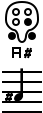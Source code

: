 <?xml version="1.0" encoding="UTF-8"?>
<dia:diagram xmlns:dia="http://www.lysator.liu.se/~alla/dia/">
  <dia:layer name="Segundo Plano" visible="true" active="true">
    <dia:object type="Standard - Beziergon" version="0" id="O0">
      <dia:attribute name="obj_pos">
        <dia:point val="0,-1"/>
      </dia:attribute>
      <dia:attribute name="obj_bb">
        <dia:rectangle val="-0.85,-1.05;0.85,1.05"/>
      </dia:attribute>
      <dia:attribute name="bez_points">
        <dia:point val="0,-1"/>
        <dia:point val="0.8,-1"/>
        <dia:point val="0.8,-0.4"/>
        <dia:point val="0.8,-0.1"/>
        <dia:point val="0.8,0.2"/>
        <dia:point val="0.5,0.4"/>
        <dia:point val="0.4,0.4"/>
        <dia:point val="0.3,0.4"/>
        <dia:point val="0.2,0.6"/>
        <dia:point val="0.2,0.7"/>
        <dia:point val="0.2,0.8"/>
        <dia:point val="0.15,1"/>
        <dia:point val="0,1"/>
        <dia:point val="-0.15,1"/>
        <dia:point val="-0.2,0.8"/>
        <dia:point val="-0.2,0.7"/>
        <dia:point val="-0.2,0.6"/>
        <dia:point val="-0.3,0.4"/>
        <dia:point val="-0.4,0.4"/>
        <dia:point val="-0.5,0.4"/>
        <dia:point val="-0.8,0.2"/>
        <dia:point val="-0.8,-0.1"/>
        <dia:point val="-0.8,-0.4"/>
        <dia:point val="-0.8,-1"/>
      </dia:attribute>
      <dia:attribute name="corner_types">
        <dia:enum val="26590272"/>
        <dia:enum val="0"/>
        <dia:enum val="0"/>
        <dia:enum val="0"/>
        <dia:enum val="0"/>
        <dia:enum val="0"/>
        <dia:enum val="0"/>
        <dia:enum val="0"/>
        <dia:enum val="0"/>
      </dia:attribute>
      <dia:attribute name="show_background">
        <dia:boolean val="true"/>
      </dia:attribute>
    </dia:object>
    <dia:object type="Standard - Ellipse" version="0" id="O1">
      <dia:attribute name="obj_pos">
        <dia:point val="0.15,-0.15"/>
      </dia:attribute>
      <dia:attribute name="obj_bb">
        <dia:rectangle val="0.1,-0.2;0.5,0.2"/>
      </dia:attribute>
      <dia:attribute name="elem_corner">
        <dia:point val="0.15,-0.15"/>
      </dia:attribute>
      <dia:attribute name="elem_width">
        <dia:real val="0.3"/>
      </dia:attribute>
      <dia:attribute name="elem_height">
        <dia:real val="0.3"/>
      </dia:attribute>
      <dia:attribute name="border_width">
        <dia:real val="0.1"/>
      </dia:attribute>
      <dia:attribute name="inner_color">
        <dia:color val="#000000"/>
      </dia:attribute>
    </dia:object>
    <dia:object type="Standard - Ellipse" version="0" id="O2">
      <dia:attribute name="obj_pos">
        <dia:point val="-0.45,-0.15"/>
      </dia:attribute>
      <dia:attribute name="obj_bb">
        <dia:rectangle val="-0.5,-0.2;-0.1,0.2"/>
      </dia:attribute>
      <dia:attribute name="elem_corner">
        <dia:point val="-0.45,-0.15"/>
      </dia:attribute>
      <dia:attribute name="elem_width">
        <dia:real val="0.3"/>
      </dia:attribute>
      <dia:attribute name="elem_height">
        <dia:real val="0.3"/>
      </dia:attribute>
      <dia:attribute name="border_width">
        <dia:real val="0.1"/>
      </dia:attribute>
    </dia:object>
    <dia:object type="Standard - Ellipse" version="0" id="O3">
      <dia:attribute name="obj_pos">
        <dia:point val="0.15,-0.65"/>
      </dia:attribute>
      <dia:attribute name="obj_bb">
        <dia:rectangle val="0.1,-0.7;0.5,-0.3"/>
      </dia:attribute>
      <dia:attribute name="elem_corner">
        <dia:point val="0.15,-0.65"/>
      </dia:attribute>
      <dia:attribute name="elem_width">
        <dia:real val="0.3"/>
      </dia:attribute>
      <dia:attribute name="elem_height">
        <dia:real val="0.3"/>
      </dia:attribute>
      <dia:attribute name="border_width">
        <dia:real val="0.1"/>
      </dia:attribute>
    </dia:object>
    <dia:object type="Standard - Ellipse" version="0" id="O4">
      <dia:attribute name="obj_pos">
        <dia:point val="-0.45,-0.65"/>
      </dia:attribute>
      <dia:attribute name="obj_bb">
        <dia:rectangle val="-0.5,-0.7;-0.1,-0.3"/>
      </dia:attribute>
      <dia:attribute name="elem_corner">
        <dia:point val="-0.45,-0.65"/>
      </dia:attribute>
      <dia:attribute name="elem_width">
        <dia:real val="0.3"/>
      </dia:attribute>
      <dia:attribute name="elem_height">
        <dia:real val="0.3"/>
      </dia:attribute>
      <dia:attribute name="border_width">
        <dia:real val="0.1"/>
      </dia:attribute>
    </dia:object>
    <dia:object type="Standard - Ellipse" version="0" id="O5">
      <dia:attribute name="obj_pos">
        <dia:point val="0.35,0.55"/>
      </dia:attribute>
      <dia:attribute name="obj_bb">
        <dia:rectangle val="0.3,0.5;0.7,0.9"/>
      </dia:attribute>
      <dia:attribute name="elem_corner">
        <dia:point val="0.35,0.55"/>
      </dia:attribute>
      <dia:attribute name="elem_width">
        <dia:real val="0.3"/>
      </dia:attribute>
      <dia:attribute name="elem_height">
        <dia:real val="0.3"/>
      </dia:attribute>
      <dia:attribute name="border_width">
        <dia:real val="0.1"/>
      </dia:attribute>
      <dia:attribute name="inner_color">
        <dia:color val="#000000"/>
      </dia:attribute>
    </dia:object>
    <dia:object type="Standard - Ellipse" version="0" id="O6">
      <dia:attribute name="obj_pos">
        <dia:point val="-0.65,0.55"/>
      </dia:attribute>
      <dia:attribute name="obj_bb">
        <dia:rectangle val="-0.7,0.5;-0.3,0.9"/>
      </dia:attribute>
      <dia:attribute name="elem_corner">
        <dia:point val="-0.65,0.55"/>
      </dia:attribute>
      <dia:attribute name="elem_width">
        <dia:real val="0.3"/>
      </dia:attribute>
      <dia:attribute name="elem_height">
        <dia:real val="0.3"/>
      </dia:attribute>
      <dia:attribute name="border_width">
        <dia:real val="0.1"/>
      </dia:attribute>
      <dia:attribute name="inner_color">
        <dia:color val="#000000"/>
      </dia:attribute>
    </dia:object>
    <dia:group>
      <dia:object type="Standard - Line" version="0" id="O7">
        <dia:attribute name="obj_pos">
          <dia:point val="0.45,1.3"/>
        </dia:attribute>
        <dia:attribute name="obj_bb">
          <dia:rectangle val="0.238,1.238;0.512,1.862"/>
        </dia:attribute>
        <dia:attribute name="conn_endpoints">
          <dia:point val="0.45,1.3"/>
          <dia:point val="0.3,1.8"/>
        </dia:attribute>
        <dia:attribute name="numcp">
          <dia:int val="1"/>
        </dia:attribute>
      </dia:object>
      <dia:object type="Standard - Line" version="0" id="O8">
        <dia:attribute name="obj_pos">
          <dia:point val="0.3,1.3"/>
        </dia:attribute>
        <dia:attribute name="obj_bb">
          <dia:rectangle val="0.088,1.238;0.362,1.862"/>
        </dia:attribute>
        <dia:attribute name="conn_endpoints">
          <dia:point val="0.3,1.3"/>
          <dia:point val="0.15,1.8"/>
        </dia:attribute>
        <dia:attribute name="numcp">
          <dia:int val="1"/>
        </dia:attribute>
      </dia:object>
      <dia:object type="Standard - Line" version="0" id="O9">
        <dia:attribute name="obj_pos">
          <dia:point val="0.5,1.45"/>
        </dia:attribute>
        <dia:attribute name="obj_bb">
          <dia:rectangle val="0.1,1.4;0.55,1.5"/>
        </dia:attribute>
        <dia:attribute name="conn_endpoints">
          <dia:point val="0.5,1.45"/>
          <dia:point val="0.15,1.45"/>
        </dia:attribute>
        <dia:attribute name="numcp">
          <dia:int val="1"/>
        </dia:attribute>
      </dia:object>
      <dia:object type="Standard - Line" version="0" id="O10">
        <dia:attribute name="obj_pos">
          <dia:point val="0.45,1.65"/>
        </dia:attribute>
        <dia:attribute name="obj_bb">
          <dia:rectangle val="0.05,1.6;0.5,1.7"/>
        </dia:attribute>
        <dia:attribute name="conn_endpoints">
          <dia:point val="0.45,1.65"/>
          <dia:point val="0.1,1.65"/>
        </dia:attribute>
        <dia:attribute name="numcp">
          <dia:int val="1"/>
        </dia:attribute>
      </dia:object>
    </dia:group>
    <dia:group>
      <dia:object type="Standard - PolyLine" version="0" id="O11">
        <dia:attribute name="obj_pos">
          <dia:point val="-0.1,1.8"/>
        </dia:attribute>
        <dia:attribute name="obj_bb">
          <dia:rectangle val="-0.5,1.25;-0.05,1.85"/>
        </dia:attribute>
        <dia:attribute name="poly_points">
          <dia:point val="-0.1,1.8"/>
          <dia:point val="-0.1,1.3"/>
          <dia:point val="-0.45,1.3"/>
          <dia:point val="-0.45,1.8"/>
        </dia:attribute>
      </dia:object>
      <dia:object type="Standard - Line" version="0" id="O12">
        <dia:attribute name="obj_pos">
          <dia:point val="-0.45,1.55"/>
        </dia:attribute>
        <dia:attribute name="obj_bb">
          <dia:rectangle val="-0.5,1.5;-0.05,1.6"/>
        </dia:attribute>
        <dia:attribute name="conn_endpoints">
          <dia:point val="-0.45,1.55"/>
          <dia:point val="-0.1,1.55"/>
        </dia:attribute>
        <dia:attribute name="numcp">
          <dia:int val="1"/>
        </dia:attribute>
      </dia:object>
    </dia:group>
    <dia:object type="Standard - Line" version="0" id="O13">
      <dia:attribute name="obj_pos">
        <dia:point val="-1,2.5"/>
      </dia:attribute>
      <dia:attribute name="obj_bb">
        <dia:rectangle val="-1.05,2.45;1.05,2.55"/>
      </dia:attribute>
      <dia:attribute name="conn_endpoints">
        <dia:point val="-1,2.5"/>
        <dia:point val="1,2.5"/>
      </dia:attribute>
      <dia:attribute name="numcp">
        <dia:int val="1"/>
      </dia:attribute>
    </dia:object>
    <dia:object type="Standard - Line" version="0" id="O14">
      <dia:attribute name="obj_pos">
        <dia:point val="-1,3"/>
      </dia:attribute>
      <dia:attribute name="obj_bb">
        <dia:rectangle val="-1.05,2.95;1.05,3.05"/>
      </dia:attribute>
      <dia:attribute name="conn_endpoints">
        <dia:point val="-1,3"/>
        <dia:point val="1,3"/>
      </dia:attribute>
      <dia:attribute name="numcp">
        <dia:int val="1"/>
      </dia:attribute>
    </dia:object>
    <dia:object type="Standard - Line" version="0" id="O15">
      <dia:attribute name="obj_pos">
        <dia:point val="-1,3.5"/>
      </dia:attribute>
      <dia:attribute name="obj_bb">
        <dia:rectangle val="-1.05,3.45;1.05,3.55"/>
      </dia:attribute>
      <dia:attribute name="conn_endpoints">
        <dia:point val="-1,3.5"/>
        <dia:point val="1,3.5"/>
      </dia:attribute>
      <dia:attribute name="numcp">
        <dia:int val="1"/>
      </dia:attribute>
    </dia:object>
    <dia:object type="Standard - Line" version="0" id="O16">
      <dia:attribute name="obj_pos">
        <dia:point val="-1,4"/>
      </dia:attribute>
      <dia:attribute name="obj_bb">
        <dia:rectangle val="-1.05,3.95;1.05,4.05"/>
      </dia:attribute>
      <dia:attribute name="conn_endpoints">
        <dia:point val="-1,4"/>
        <dia:point val="1,4"/>
      </dia:attribute>
      <dia:attribute name="numcp">
        <dia:int val="1"/>
      </dia:attribute>
    </dia:object>
    <dia:group>
      <dia:object type="Standard - Beziergon" version="0" id="O17">
        <dia:attribute name="obj_pos">
          <dia:point val="-0.1,3.6"/>
        </dia:attribute>
        <dia:attribute name="obj_bb">
          <dia:rectangle val="-0.398,3.55;0.056,3.97"/>
        </dia:attribute>
        <dia:attribute name="bez_points">
          <dia:point val="-0.1,3.6"/>
          <dia:point val="0.11,3.6"/>
          <dia:point val="-0.02,3.92"/>
          <dia:point val="-0.24,3.92"/>
          <dia:point val="-0.46,3.92"/>
          <dia:point val="-0.31,3.6"/>
        </dia:attribute>
        <dia:attribute name="corner_types">
          <dia:enum val="38437760"/>
          <dia:enum val="0"/>
          <dia:enum val="0"/>
        </dia:attribute>
        <dia:attribute name="line_width">
          <dia:real val="0.1"/>
        </dia:attribute>
        <dia:attribute name="inner_color">
          <dia:color val="#000000"/>
        </dia:attribute>
        <dia:attribute name="show_background">
          <dia:boolean val="true"/>
        </dia:attribute>
      </dia:object>
      <dia:object type="Standard - Polygon" version="0" id="O18">
        <dia:attribute name="obj_pos">
          <dia:point val="-0.03,3.65"/>
        </dia:attribute>
        <dia:attribute name="obj_bb">
          <dia:rectangle val="-0.08,2.32;0.05,3.7"/>
        </dia:attribute>
        <dia:attribute name="poly_points">
          <dia:point val="-0.03,3.65"/>
          <dia:point val="-2.776e-17,3.65"/>
          <dia:point val="-2.776e-17,2.37"/>
          <dia:point val="-0.03,2.37"/>
        </dia:attribute>
        <dia:attribute name="show_background">
          <dia:boolean val="true"/>
        </dia:attribute>
      </dia:object>
    </dia:group>
    <dia:group>
      <dia:object type="Standard - Line" version="0" id="O19">
        <dia:attribute name="obj_pos">
          <dia:point val="-0.5,3.5"/>
        </dia:attribute>
        <dia:attribute name="obj_bb">
          <dia:rectangle val="-0.712,3.438;-0.438,4.062"/>
        </dia:attribute>
        <dia:attribute name="conn_endpoints">
          <dia:point val="-0.5,3.5"/>
          <dia:point val="-0.65,4"/>
        </dia:attribute>
        <dia:attribute name="numcp">
          <dia:int val="1"/>
        </dia:attribute>
      </dia:object>
      <dia:object type="Standard - Line" version="0" id="O20">
        <dia:attribute name="obj_pos">
          <dia:point val="-0.65,3.5"/>
        </dia:attribute>
        <dia:attribute name="obj_bb">
          <dia:rectangle val="-0.862,3.438;-0.588,4.062"/>
        </dia:attribute>
        <dia:attribute name="conn_endpoints">
          <dia:point val="-0.65,3.5"/>
          <dia:point val="-0.8,4"/>
        </dia:attribute>
        <dia:attribute name="numcp">
          <dia:int val="1"/>
        </dia:attribute>
      </dia:object>
      <dia:object type="Standard - Line" version="0" id="O21">
        <dia:attribute name="obj_pos">
          <dia:point val="-0.45,3.65"/>
        </dia:attribute>
        <dia:attribute name="obj_bb">
          <dia:rectangle val="-0.85,3.6;-0.4,3.7"/>
        </dia:attribute>
        <dia:attribute name="conn_endpoints">
          <dia:point val="-0.45,3.65"/>
          <dia:point val="-0.8,3.65"/>
        </dia:attribute>
        <dia:attribute name="numcp">
          <dia:int val="1"/>
        </dia:attribute>
      </dia:object>
      <dia:object type="Standard - Line" version="0" id="O22">
        <dia:attribute name="obj_pos">
          <dia:point val="-0.5,3.85"/>
        </dia:attribute>
        <dia:attribute name="obj_bb">
          <dia:rectangle val="-0.9,3.8;-0.45,3.9"/>
        </dia:attribute>
        <dia:attribute name="conn_endpoints">
          <dia:point val="-0.5,3.85"/>
          <dia:point val="-0.85,3.85"/>
        </dia:attribute>
        <dia:attribute name="numcp">
          <dia:int val="1"/>
        </dia:attribute>
      </dia:object>
    </dia:group>
    <dia:object type="Standard - Line" version="0" id="O23">
      <dia:attribute name="obj_pos">
        <dia:point val="-1,4.5"/>
      </dia:attribute>
      <dia:attribute name="obj_bb">
        <dia:rectangle val="-1.05,4.45;1.05,4.55"/>
      </dia:attribute>
      <dia:attribute name="conn_endpoints">
        <dia:point val="-1,4.5"/>
        <dia:point val="1,4.5"/>
      </dia:attribute>
      <dia:attribute name="numcp">
        <dia:int val="1"/>
      </dia:attribute>
    </dia:object>
  </dia:layer>
</dia:diagram>
